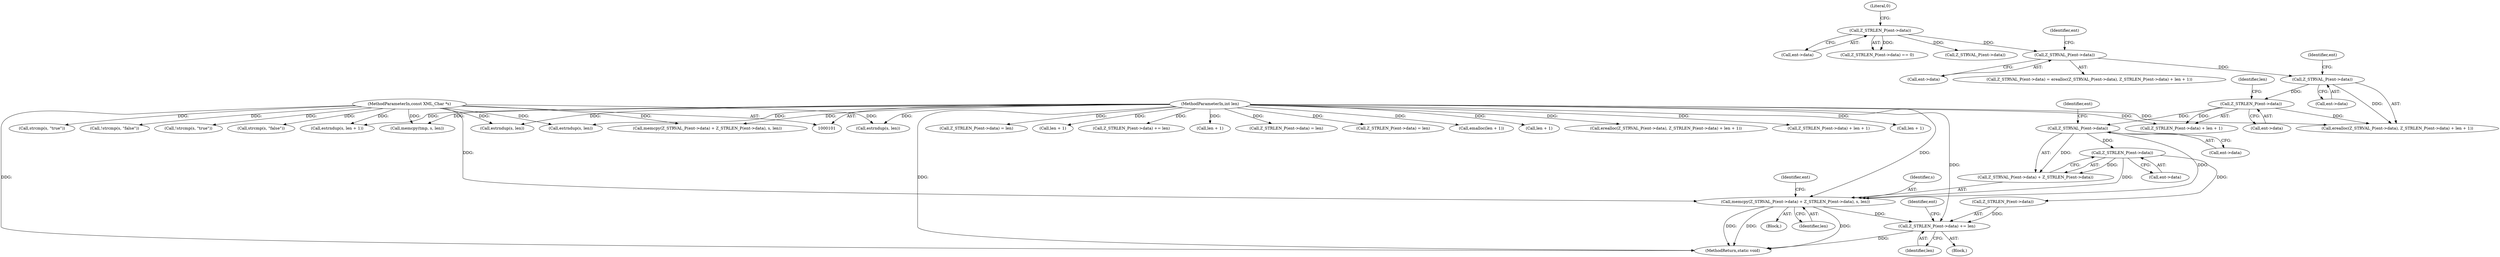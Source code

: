 digraph "0_php-src_426aeb2808955ee3d3f52e0cfb102834cdb836a5?w=1@API" {
"1000257" [label="(Call,memcpy(Z_STRVAL_P(ent->data) + Z_STRLEN_P(ent->data), s, len))"];
"1000259" [label="(Call,Z_STRVAL_P(ent->data))"];
"1000250" [label="(Call,Z_STRLEN_P(ent->data))"];
"1000245" [label="(Call,Z_STRVAL_P(ent->data))"];
"1000240" [label="(Call,Z_STRVAL_P(ent->data))"];
"1000216" [label="(Call,Z_STRLEN_P(ent->data))"];
"1000263" [label="(Call,Z_STRLEN_P(ent->data))"];
"1000103" [label="(MethodParameterIn,const XML_Char *s)"];
"1000104" [label="(MethodParameterIn,int len)"];
"1000269" [label="(Call,Z_STRLEN_P(ent->data) += len)"];
"1000255" [label="(Identifier,len)"];
"1000258" [label="(Call,Z_STRVAL_P(ent->data) + Z_STRLEN_P(ent->data))"];
"1000294" [label="(Call,Z_STRLEN_P(ent->data) = len)"];
"1000267" [label="(Identifier,s)"];
"1000241" [label="(Call,ent->data)"];
"1000378" [label="(Call,memcpy(tmp, s, len))"];
"1000239" [label="(Call,Z_STRVAL_P(ent->data) = erealloc(Z_STRVAL_P(ent->data), Z_STRLEN_P(ent->data) + len + 1))"];
"1000254" [label="(Call,len + 1)"];
"1000265" [label="(Identifier,ent)"];
"1000279" [label="(Identifier,ent)"];
"1000220" [label="(Literal,0)"];
"1000134" [label="(Block,)"];
"1000252" [label="(Identifier,ent)"];
"1000195" [label="(Call,Z_STRLEN_P(ent->data) += len)"];
"1000264" [label="(Call,ent->data)"];
"1000247" [label="(Identifier,ent)"];
"1000257" [label="(Call,memcpy(Z_STRVAL_P(ent->data) + Z_STRLEN_P(ent->data), s, len))"];
"1000429" [label="(MethodReturn,static void)"];
"1000251" [label="(Call,ent->data)"];
"1000269" [label="(Call,Z_STRLEN_P(ent->data) += len)"];
"1000250" [label="(Call,Z_STRLEN_P(ent->data))"];
"1000272" [label="(Identifier,ent)"];
"1000240" [label="(Call,Z_STRVAL_P(ent->data))"];
"1000217" [label="(Call,ent->data)"];
"1000234" [label="(Call,len + 1)"];
"1000157" [label="(Call,Z_STRLEN_P(ent->data) = len)"];
"1000183" [label="(Call,memcpy(Z_STRVAL_P(ent->data) + Z_STRLEN_P(ent->data), s, len))"];
"1000410" [label="(Call,Z_STRLEN_P(ent->data) = len)"];
"1000259" [label="(Call,Z_STRVAL_P(ent->data))"];
"1000374" [label="(Call,emalloc(len + 1))"];
"1000244" [label="(Call,erealloc(Z_STRVAL_P(ent->data), Z_STRLEN_P(ent->data) + len + 1))"];
"1000249" [label="(Call,Z_STRLEN_P(ent->data) + len + 1)"];
"1000318" [label="(Call,!strcmp(s, \"true\"))"];
"1000375" [label="(Call,len + 1)"];
"1000170" [label="(Call,erealloc(Z_STRVAL_P(ent->data), Z_STRLEN_P(ent->data) + len + 1))"];
"1000103" [label="(MethodParameterIn,const XML_Char *s)"];
"1000332" [label="(Call,strcmp(s, \"false\"))"];
"1000260" [label="(Call,ent->data)"];
"1000245" [label="(Call,Z_STRVAL_P(ent->data))"];
"1000215" [label="(Call,Z_STRLEN_P(ent->data) == 0)"];
"1000175" [label="(Call,Z_STRLEN_P(ent->data) + len + 1)"];
"1000319" [label="(Call,strcmp(s, \"true\"))"];
"1000331" [label="(Call,!strcmp(s, \"false\"))"];
"1000180" [label="(Call,len + 1)"];
"1000238" [label="(Block,)"];
"1000223" [label="(Call,Z_STRVAL_P(ent->data))"];
"1000232" [label="(Call,estrndup(s, len + 1))"];
"1000268" [label="(Identifier,len)"];
"1000154" [label="(Call,estrndup(s, len))"];
"1000421" [label="(Call,estrndup(s, len))"];
"1000305" [label="(Call,estrndup(s, len))"];
"1000216" [label="(Call,Z_STRLEN_P(ent->data))"];
"1000246" [label="(Call,ent->data)"];
"1000270" [label="(Call,Z_STRLEN_P(ent->data))"];
"1000104" [label="(MethodParameterIn,int len)"];
"1000274" [label="(Identifier,len)"];
"1000263" [label="(Call,Z_STRLEN_P(ent->data))"];
"1000257" -> "1000238"  [label="AST: "];
"1000257" -> "1000268"  [label="CFG: "];
"1000258" -> "1000257"  [label="AST: "];
"1000267" -> "1000257"  [label="AST: "];
"1000268" -> "1000257"  [label="AST: "];
"1000272" -> "1000257"  [label="CFG: "];
"1000257" -> "1000429"  [label="DDG: "];
"1000257" -> "1000429"  [label="DDG: "];
"1000257" -> "1000429"  [label="DDG: "];
"1000259" -> "1000257"  [label="DDG: "];
"1000263" -> "1000257"  [label="DDG: "];
"1000103" -> "1000257"  [label="DDG: "];
"1000104" -> "1000257"  [label="DDG: "];
"1000257" -> "1000269"  [label="DDG: "];
"1000259" -> "1000258"  [label="AST: "];
"1000259" -> "1000260"  [label="CFG: "];
"1000260" -> "1000259"  [label="AST: "];
"1000265" -> "1000259"  [label="CFG: "];
"1000259" -> "1000258"  [label="DDG: "];
"1000250" -> "1000259"  [label="DDG: "];
"1000259" -> "1000263"  [label="DDG: "];
"1000250" -> "1000249"  [label="AST: "];
"1000250" -> "1000251"  [label="CFG: "];
"1000251" -> "1000250"  [label="AST: "];
"1000255" -> "1000250"  [label="CFG: "];
"1000250" -> "1000244"  [label="DDG: "];
"1000250" -> "1000249"  [label="DDG: "];
"1000245" -> "1000250"  [label="DDG: "];
"1000245" -> "1000244"  [label="AST: "];
"1000245" -> "1000246"  [label="CFG: "];
"1000246" -> "1000245"  [label="AST: "];
"1000252" -> "1000245"  [label="CFG: "];
"1000245" -> "1000244"  [label="DDG: "];
"1000240" -> "1000245"  [label="DDG: "];
"1000240" -> "1000239"  [label="AST: "];
"1000240" -> "1000241"  [label="CFG: "];
"1000241" -> "1000240"  [label="AST: "];
"1000247" -> "1000240"  [label="CFG: "];
"1000216" -> "1000240"  [label="DDG: "];
"1000216" -> "1000215"  [label="AST: "];
"1000216" -> "1000217"  [label="CFG: "];
"1000217" -> "1000216"  [label="AST: "];
"1000220" -> "1000216"  [label="CFG: "];
"1000216" -> "1000215"  [label="DDG: "];
"1000216" -> "1000223"  [label="DDG: "];
"1000263" -> "1000258"  [label="AST: "];
"1000263" -> "1000264"  [label="CFG: "];
"1000264" -> "1000263"  [label="AST: "];
"1000258" -> "1000263"  [label="CFG: "];
"1000263" -> "1000258"  [label="DDG: "];
"1000263" -> "1000270"  [label="DDG: "];
"1000103" -> "1000101"  [label="AST: "];
"1000103" -> "1000429"  [label="DDG: "];
"1000103" -> "1000154"  [label="DDG: "];
"1000103" -> "1000183"  [label="DDG: "];
"1000103" -> "1000232"  [label="DDG: "];
"1000103" -> "1000305"  [label="DDG: "];
"1000103" -> "1000318"  [label="DDG: "];
"1000103" -> "1000319"  [label="DDG: "];
"1000103" -> "1000331"  [label="DDG: "];
"1000103" -> "1000332"  [label="DDG: "];
"1000103" -> "1000378"  [label="DDG: "];
"1000103" -> "1000421"  [label="DDG: "];
"1000104" -> "1000101"  [label="AST: "];
"1000104" -> "1000429"  [label="DDG: "];
"1000104" -> "1000154"  [label="DDG: "];
"1000104" -> "1000157"  [label="DDG: "];
"1000104" -> "1000170"  [label="DDG: "];
"1000104" -> "1000175"  [label="DDG: "];
"1000104" -> "1000180"  [label="DDG: "];
"1000104" -> "1000183"  [label="DDG: "];
"1000104" -> "1000195"  [label="DDG: "];
"1000104" -> "1000232"  [label="DDG: "];
"1000104" -> "1000234"  [label="DDG: "];
"1000104" -> "1000244"  [label="DDG: "];
"1000104" -> "1000249"  [label="DDG: "];
"1000104" -> "1000254"  [label="DDG: "];
"1000104" -> "1000269"  [label="DDG: "];
"1000104" -> "1000294"  [label="DDG: "];
"1000104" -> "1000305"  [label="DDG: "];
"1000104" -> "1000374"  [label="DDG: "];
"1000104" -> "1000375"  [label="DDG: "];
"1000104" -> "1000378"  [label="DDG: "];
"1000104" -> "1000410"  [label="DDG: "];
"1000104" -> "1000421"  [label="DDG: "];
"1000269" -> "1000134"  [label="AST: "];
"1000269" -> "1000274"  [label="CFG: "];
"1000270" -> "1000269"  [label="AST: "];
"1000274" -> "1000269"  [label="AST: "];
"1000279" -> "1000269"  [label="CFG: "];
"1000269" -> "1000429"  [label="DDG: "];
"1000270" -> "1000269"  [label="DDG: "];
}
